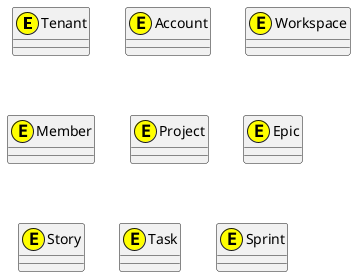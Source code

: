 @startuml "entities"

entity Tenant <<(E,yellow)>> {}
entity Account <<(E,yellow)>> {}
entity Workspace <<(E,yellow)>> {}
entity Member <<(E,yellow)>> {}
entity Project <<(E,yellow)>> {}
entity Epic <<(E,yellow)>> {}
entity Story <<(E,yellow)>> {}
entity Task <<(E,yellow)>> {}
entity Sprint <<(E,yellow)>> {}

@enduml